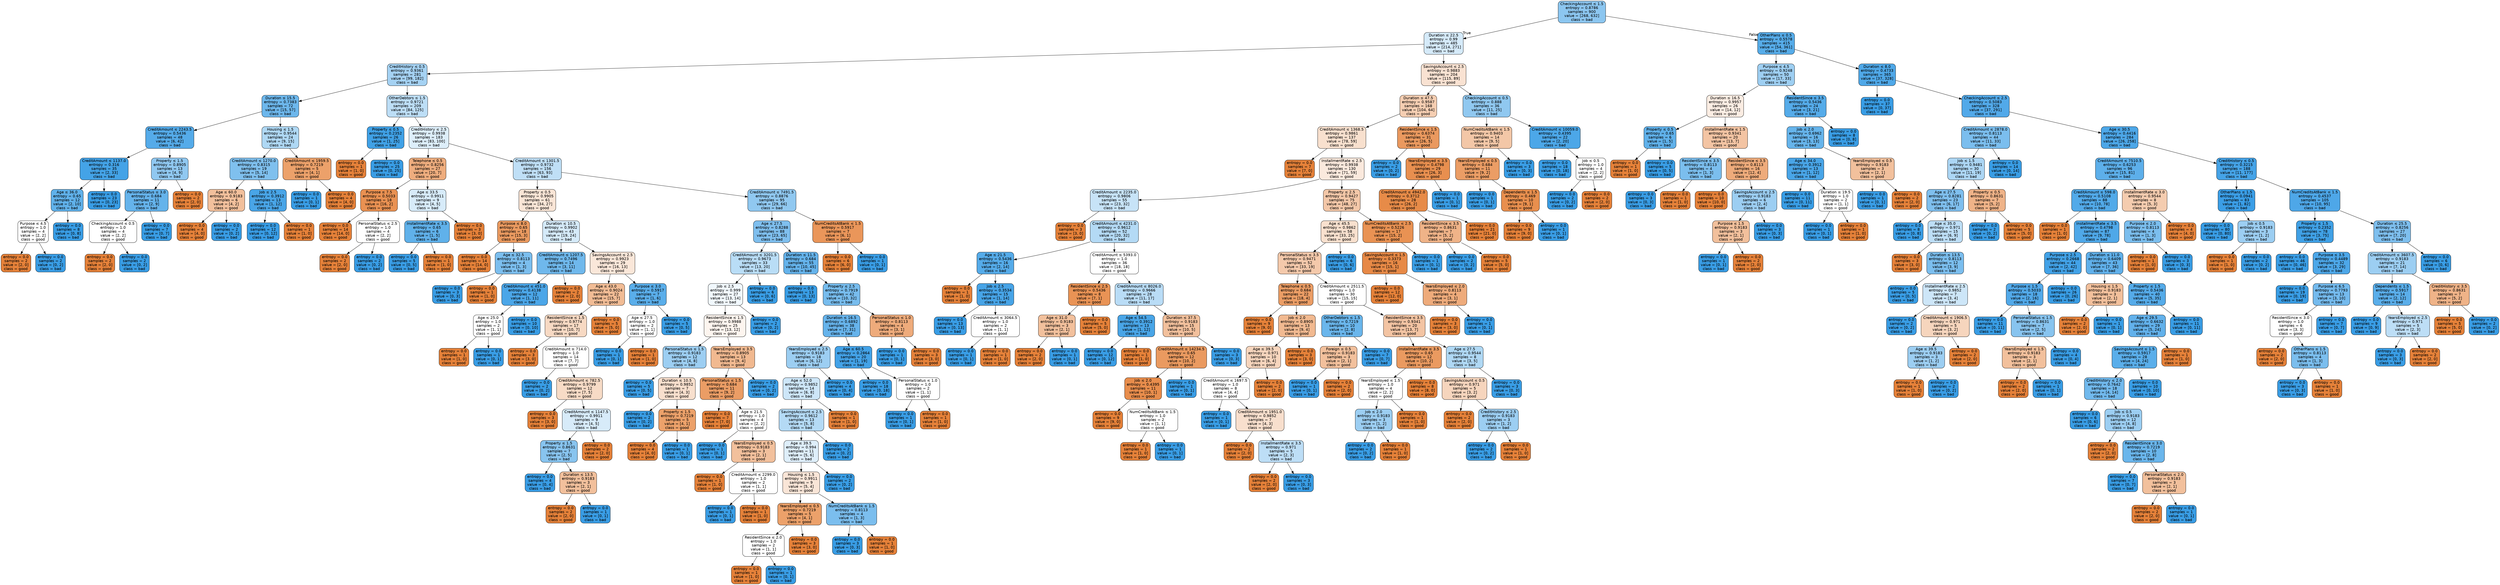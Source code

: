 digraph Tree {
node [shape=box, style="filled, rounded", color="black", fontname=helvetica] ;
edge [fontname=helvetica] ;
0 [label=<CheckingAccount &le; 1.5<br/>entropy = 0.8786<br/>samples = 900<br/>value = [268, 632]<br/>class = bad>, fillcolor="#399de593"] ;
1 [label=<Duration &le; 22.5<br/>entropy = 0.99<br/>samples = 485<br/>value = [214, 271]<br/>class = bad>, fillcolor="#399de536"] ;
0 -> 1 [labeldistance=2.5, labelangle=45, headlabel="True"] ;
2 [label=<CreditHistory &le; 0.5<br/>entropy = 0.9361<br/>samples = 281<br/>value = [99, 182]<br/>class = bad>, fillcolor="#399de574"] ;
1 -> 2 ;
3 [label=<Duration &le; 15.5<br/>entropy = 0.7383<br/>samples = 72<br/>value = [15, 57]<br/>class = bad>, fillcolor="#399de5bc"] ;
2 -> 3 ;
4 [label=<CreditAmount &le; 2243.5<br/>entropy = 0.5436<br/>samples = 48<br/>value = [6, 42]<br/>class = bad>, fillcolor="#399de5db"] ;
3 -> 4 ;
5 [label=<CreditAmount &le; 1137.0<br/>entropy = 0.316<br/>samples = 35<br/>value = [2, 33]<br/>class = bad>, fillcolor="#399de5f0"] ;
4 -> 5 ;
6 [label=<Age &le; 36.0<br/>entropy = 0.65<br/>samples = 12<br/>value = [2, 10]<br/>class = bad>, fillcolor="#399de5cc"] ;
5 -> 6 ;
7 [label=<Purpose &le; 4.5<br/>entropy = 1.0<br/>samples = 4<br/>value = [2, 2]<br/>class = good>, fillcolor="#e5813900"] ;
6 -> 7 ;
8 [label=<entropy = 0.0<br/>samples = 2<br/>value = [2, 0]<br/>class = good>, fillcolor="#e58139ff"] ;
7 -> 8 ;
9 [label=<entropy = 0.0<br/>samples = 2<br/>value = [0, 2]<br/>class = bad>, fillcolor="#399de5ff"] ;
7 -> 9 ;
10 [label=<entropy = 0.0<br/>samples = 8<br/>value = [0, 8]<br/>class = bad>, fillcolor="#399de5ff"] ;
6 -> 10 ;
11 [label=<entropy = 0.0<br/>samples = 23<br/>value = [0, 23]<br/>class = bad>, fillcolor="#399de5ff"] ;
5 -> 11 ;
12 [label=<Property &le; 1.5<br/>entropy = 0.8905<br/>samples = 13<br/>value = [4, 9]<br/>class = bad>, fillcolor="#399de58e"] ;
4 -> 12 ;
13 [label=<PersonalStatus &le; 3.0<br/>entropy = 0.684<br/>samples = 11<br/>value = [2, 9]<br/>class = bad>, fillcolor="#399de5c6"] ;
12 -> 13 ;
14 [label=<CheckingAccount &le; 0.5<br/>entropy = 1.0<br/>samples = 4<br/>value = [2, 2]<br/>class = good>, fillcolor="#e5813900"] ;
13 -> 14 ;
15 [label=<entropy = 0.0<br/>samples = 2<br/>value = [2, 0]<br/>class = good>, fillcolor="#e58139ff"] ;
14 -> 15 ;
16 [label=<entropy = 0.0<br/>samples = 2<br/>value = [0, 2]<br/>class = bad>, fillcolor="#399de5ff"] ;
14 -> 16 ;
17 [label=<entropy = 0.0<br/>samples = 7<br/>value = [0, 7]<br/>class = bad>, fillcolor="#399de5ff"] ;
13 -> 17 ;
18 [label=<entropy = 0.0<br/>samples = 2<br/>value = [2, 0]<br/>class = good>, fillcolor="#e58139ff"] ;
12 -> 18 ;
19 [label=<Housing &le; 1.5<br/>entropy = 0.9544<br/>samples = 24<br/>value = [9, 15]<br/>class = bad>, fillcolor="#399de566"] ;
3 -> 19 ;
20 [label=<CreditAmount &le; 1270.0<br/>entropy = 0.8315<br/>samples = 19<br/>value = [5, 14]<br/>class = bad>, fillcolor="#399de5a4"] ;
19 -> 20 ;
21 [label=<Age &le; 60.0<br/>entropy = 0.9183<br/>samples = 6<br/>value = [4, 2]<br/>class = good>, fillcolor="#e581397f"] ;
20 -> 21 ;
22 [label=<entropy = 0.0<br/>samples = 4<br/>value = [4, 0]<br/>class = good>, fillcolor="#e58139ff"] ;
21 -> 22 ;
23 [label=<entropy = 0.0<br/>samples = 2<br/>value = [0, 2]<br/>class = bad>, fillcolor="#399de5ff"] ;
21 -> 23 ;
24 [label=<Job &le; 2.5<br/>entropy = 0.3912<br/>samples = 13<br/>value = [1, 12]<br/>class = bad>, fillcolor="#399de5ea"] ;
20 -> 24 ;
25 [label=<entropy = 0.0<br/>samples = 12<br/>value = [0, 12]<br/>class = bad>, fillcolor="#399de5ff"] ;
24 -> 25 ;
26 [label=<entropy = 0.0<br/>samples = 1<br/>value = [1, 0]<br/>class = good>, fillcolor="#e58139ff"] ;
24 -> 26 ;
27 [label=<CreditAmount &le; 1959.5<br/>entropy = 0.7219<br/>samples = 5<br/>value = [4, 1]<br/>class = good>, fillcolor="#e58139bf"] ;
19 -> 27 ;
28 [label=<entropy = 0.0<br/>samples = 1<br/>value = [0, 1]<br/>class = bad>, fillcolor="#399de5ff"] ;
27 -> 28 ;
29 [label=<entropy = 0.0<br/>samples = 4<br/>value = [4, 0]<br/>class = good>, fillcolor="#e58139ff"] ;
27 -> 29 ;
30 [label=<OtherDebtors &le; 1.5<br/>entropy = 0.9721<br/>samples = 209<br/>value = [84, 125]<br/>class = bad>, fillcolor="#399de554"] ;
2 -> 30 ;
31 [label=<Property &le; 0.5<br/>entropy = 0.2352<br/>samples = 26<br/>value = [1, 25]<br/>class = bad>, fillcolor="#399de5f5"] ;
30 -> 31 ;
32 [label=<entropy = 0.0<br/>samples = 1<br/>value = [1, 0]<br/>class = good>, fillcolor="#e58139ff"] ;
31 -> 32 ;
33 [label=<entropy = 0.0<br/>samples = 25<br/>value = [0, 25]<br/>class = bad>, fillcolor="#399de5ff"] ;
31 -> 33 ;
34 [label=<CreditHistory &le; 2.5<br/>entropy = 0.9938<br/>samples = 183<br/>value = [83, 100]<br/>class = bad>, fillcolor="#399de52b"] ;
30 -> 34 ;
35 [label=<Telephone &le; 0.5<br/>entropy = 0.8256<br/>samples = 27<br/>value = [20, 7]<br/>class = good>, fillcolor="#e58139a6"] ;
34 -> 35 ;
36 [label=<Purpose &le; 7.5<br/>entropy = 0.5033<br/>samples = 18<br/>value = [16, 2]<br/>class = good>, fillcolor="#e58139df"] ;
35 -> 36 ;
37 [label=<entropy = 0.0<br/>samples = 14<br/>value = [14, 0]<br/>class = good>, fillcolor="#e58139ff"] ;
36 -> 37 ;
38 [label=<PersonalStatus &le; 2.5<br/>entropy = 1.0<br/>samples = 4<br/>value = [2, 2]<br/>class = good>, fillcolor="#e5813900"] ;
36 -> 38 ;
39 [label=<entropy = 0.0<br/>samples = 2<br/>value = [2, 0]<br/>class = good>, fillcolor="#e58139ff"] ;
38 -> 39 ;
40 [label=<entropy = 0.0<br/>samples = 2<br/>value = [0, 2]<br/>class = bad>, fillcolor="#399de5ff"] ;
38 -> 40 ;
41 [label=<Age &le; 33.5<br/>entropy = 0.9911<br/>samples = 9<br/>value = [4, 5]<br/>class = bad>, fillcolor="#399de533"] ;
35 -> 41 ;
42 [label=<InstallmentRate &le; 3.5<br/>entropy = 0.65<br/>samples = 6<br/>value = [1, 5]<br/>class = bad>, fillcolor="#399de5cc"] ;
41 -> 42 ;
43 [label=<entropy = 0.0<br/>samples = 5<br/>value = [0, 5]<br/>class = bad>, fillcolor="#399de5ff"] ;
42 -> 43 ;
44 [label=<entropy = 0.0<br/>samples = 1<br/>value = [1, 0]<br/>class = good>, fillcolor="#e58139ff"] ;
42 -> 44 ;
45 [label=<entropy = 0.0<br/>samples = 3<br/>value = [3, 0]<br/>class = good>, fillcolor="#e58139ff"] ;
41 -> 45 ;
46 [label=<CreditAmount &le; 1301.5<br/>entropy = 0.9732<br/>samples = 156<br/>value = [63, 93]<br/>class = bad>, fillcolor="#399de552"] ;
34 -> 46 ;
47 [label=<Property &le; 0.5<br/>entropy = 0.9905<br/>samples = 61<br/>value = [34, 27]<br/>class = good>, fillcolor="#e5813934"] ;
46 -> 47 ;
48 [label=<Purpose &le; 8.0<br/>entropy = 0.65<br/>samples = 18<br/>value = [15, 3]<br/>class = good>, fillcolor="#e58139cc"] ;
47 -> 48 ;
49 [label=<entropy = 0.0<br/>samples = 14<br/>value = [14, 0]<br/>class = good>, fillcolor="#e58139ff"] ;
48 -> 49 ;
50 [label=<Age &le; 32.5<br/>entropy = 0.8113<br/>samples = 4<br/>value = [1, 3]<br/>class = bad>, fillcolor="#399de5aa"] ;
48 -> 50 ;
51 [label=<entropy = 0.0<br/>samples = 3<br/>value = [0, 3]<br/>class = bad>, fillcolor="#399de5ff"] ;
50 -> 51 ;
52 [label=<entropy = 0.0<br/>samples = 1<br/>value = [1, 0]<br/>class = good>, fillcolor="#e58139ff"] ;
50 -> 52 ;
53 [label=<Duration &le; 10.5<br/>entropy = 0.9902<br/>samples = 43<br/>value = [19, 24]<br/>class = bad>, fillcolor="#399de535"] ;
47 -> 53 ;
54 [label=<CreditAmount &le; 1207.5<br/>entropy = 0.7496<br/>samples = 14<br/>value = [3, 11]<br/>class = bad>, fillcolor="#399de5b9"] ;
53 -> 54 ;
55 [label=<CreditAmount &le; 451.0<br/>entropy = 0.4138<br/>samples = 12<br/>value = [1, 11]<br/>class = bad>, fillcolor="#399de5e8"] ;
54 -> 55 ;
56 [label=<Age &le; 25.0<br/>entropy = 1.0<br/>samples = 2<br/>value = [1, 1]<br/>class = good>, fillcolor="#e5813900"] ;
55 -> 56 ;
57 [label=<entropy = 0.0<br/>samples = 1<br/>value = [1, 0]<br/>class = good>, fillcolor="#e58139ff"] ;
56 -> 57 ;
58 [label=<entropy = 0.0<br/>samples = 1<br/>value = [0, 1]<br/>class = bad>, fillcolor="#399de5ff"] ;
56 -> 58 ;
59 [label=<entropy = 0.0<br/>samples = 10<br/>value = [0, 10]<br/>class = bad>, fillcolor="#399de5ff"] ;
55 -> 59 ;
60 [label=<entropy = 0.0<br/>samples = 2<br/>value = [2, 0]<br/>class = good>, fillcolor="#e58139ff"] ;
54 -> 60 ;
61 [label=<SavingsAccount &le; 2.5<br/>entropy = 0.9923<br/>samples = 29<br/>value = [16, 13]<br/>class = good>, fillcolor="#e5813930"] ;
53 -> 61 ;
62 [label=<Age &le; 43.0<br/>entropy = 0.9024<br/>samples = 22<br/>value = [15, 7]<br/>class = good>, fillcolor="#e5813988"] ;
61 -> 62 ;
63 [label=<ResidentSince &le; 1.5<br/>entropy = 0.9774<br/>samples = 17<br/>value = [10, 7]<br/>class = good>, fillcolor="#e581394d"] ;
62 -> 63 ;
64 [label=<entropy = 0.0<br/>samples = 3<br/>value = [3, 0]<br/>class = good>, fillcolor="#e58139ff"] ;
63 -> 64 ;
65 [label=<CreditAmount &le; 714.0<br/>entropy = 1.0<br/>samples = 14<br/>value = [7, 7]<br/>class = good>, fillcolor="#e5813900"] ;
63 -> 65 ;
66 [label=<entropy = 0.0<br/>samples = 2<br/>value = [0, 2]<br/>class = bad>, fillcolor="#399de5ff"] ;
65 -> 66 ;
67 [label=<CreditAmount &le; 782.5<br/>entropy = 0.9799<br/>samples = 12<br/>value = [7, 5]<br/>class = good>, fillcolor="#e5813949"] ;
65 -> 67 ;
68 [label=<entropy = 0.0<br/>samples = 3<br/>value = [3, 0]<br/>class = good>, fillcolor="#e58139ff"] ;
67 -> 68 ;
69 [label=<CreditAmount &le; 1147.5<br/>entropy = 0.9911<br/>samples = 9<br/>value = [4, 5]<br/>class = bad>, fillcolor="#399de533"] ;
67 -> 69 ;
70 [label=<Property &le; 1.5<br/>entropy = 0.8631<br/>samples = 7<br/>value = [2, 5]<br/>class = bad>, fillcolor="#399de599"] ;
69 -> 70 ;
71 [label=<entropy = 0.0<br/>samples = 4<br/>value = [0, 4]<br/>class = bad>, fillcolor="#399de5ff"] ;
70 -> 71 ;
72 [label=<Duration &le; 13.5<br/>entropy = 0.9183<br/>samples = 3<br/>value = [2, 1]<br/>class = good>, fillcolor="#e581397f"] ;
70 -> 72 ;
73 [label=<entropy = 0.0<br/>samples = 2<br/>value = [2, 0]<br/>class = good>, fillcolor="#e58139ff"] ;
72 -> 73 ;
74 [label=<entropy = 0.0<br/>samples = 1<br/>value = [0, 1]<br/>class = bad>, fillcolor="#399de5ff"] ;
72 -> 74 ;
75 [label=<entropy = 0.0<br/>samples = 2<br/>value = [2, 0]<br/>class = good>, fillcolor="#e58139ff"] ;
69 -> 75 ;
76 [label=<entropy = 0.0<br/>samples = 5<br/>value = [5, 0]<br/>class = good>, fillcolor="#e58139ff"] ;
62 -> 76 ;
77 [label=<Purpose &le; 3.0<br/>entropy = 0.5917<br/>samples = 7<br/>value = [1, 6]<br/>class = bad>, fillcolor="#399de5d4"] ;
61 -> 77 ;
78 [label=<Age &le; 27.5<br/>entropy = 1.0<br/>samples = 2<br/>value = [1, 1]<br/>class = good>, fillcolor="#e5813900"] ;
77 -> 78 ;
79 [label=<entropy = 0.0<br/>samples = 1<br/>value = [0, 1]<br/>class = bad>, fillcolor="#399de5ff"] ;
78 -> 79 ;
80 [label=<entropy = 0.0<br/>samples = 1<br/>value = [1, 0]<br/>class = good>, fillcolor="#e58139ff"] ;
78 -> 80 ;
81 [label=<entropy = 0.0<br/>samples = 5<br/>value = [0, 5]<br/>class = bad>, fillcolor="#399de5ff"] ;
77 -> 81 ;
82 [label=<CreditAmount &le; 7491.5<br/>entropy = 0.8876<br/>samples = 95<br/>value = [29, 66]<br/>class = bad>, fillcolor="#399de58f"] ;
46 -> 82 ;
83 [label=<Age &le; 27.5<br/>entropy = 0.8288<br/>samples = 88<br/>value = [23, 65]<br/>class = bad>, fillcolor="#399de5a5"] ;
82 -> 83 ;
84 [label=<CreditAmount &le; 3201.5<br/>entropy = 0.9673<br/>samples = 33<br/>value = [13, 20]<br/>class = bad>, fillcolor="#399de559"] ;
83 -> 84 ;
85 [label=<Job &le; 2.5<br/>entropy = 0.999<br/>samples = 27<br/>value = [13, 14]<br/>class = bad>, fillcolor="#399de512"] ;
84 -> 85 ;
86 [label=<ResidentSince &le; 1.5<br/>entropy = 0.9988<br/>samples = 25<br/>value = [13, 12]<br/>class = good>, fillcolor="#e5813914"] ;
85 -> 86 ;
87 [label=<PersonalStatus &le; 1.5<br/>entropy = 0.9183<br/>samples = 12<br/>value = [4, 8]<br/>class = bad>, fillcolor="#399de57f"] ;
86 -> 87 ;
88 [label=<entropy = 0.0<br/>samples = 5<br/>value = [0, 5]<br/>class = bad>, fillcolor="#399de5ff"] ;
87 -> 88 ;
89 [label=<Duration &le; 10.5<br/>entropy = 0.9852<br/>samples = 7<br/>value = [4, 3]<br/>class = good>, fillcolor="#e5813940"] ;
87 -> 89 ;
90 [label=<entropy = 0.0<br/>samples = 2<br/>value = [0, 2]<br/>class = bad>, fillcolor="#399de5ff"] ;
89 -> 90 ;
91 [label=<Property &le; 1.5<br/>entropy = 0.7219<br/>samples = 5<br/>value = [4, 1]<br/>class = good>, fillcolor="#e58139bf"] ;
89 -> 91 ;
92 [label=<entropy = 0.0<br/>samples = 4<br/>value = [4, 0]<br/>class = good>, fillcolor="#e58139ff"] ;
91 -> 92 ;
93 [label=<entropy = 0.0<br/>samples = 1<br/>value = [0, 1]<br/>class = bad>, fillcolor="#399de5ff"] ;
91 -> 93 ;
94 [label=<YearsEmployed &le; 3.5<br/>entropy = 0.8905<br/>samples = 13<br/>value = [9, 4]<br/>class = good>, fillcolor="#e581398e"] ;
86 -> 94 ;
95 [label=<PersonalStatus &le; 1.5<br/>entropy = 0.684<br/>samples = 11<br/>value = [9, 2]<br/>class = good>, fillcolor="#e58139c6"] ;
94 -> 95 ;
96 [label=<entropy = 0.0<br/>samples = 7<br/>value = [7, 0]<br/>class = good>, fillcolor="#e58139ff"] ;
95 -> 96 ;
97 [label=<Age &le; 21.5<br/>entropy = 1.0<br/>samples = 4<br/>value = [2, 2]<br/>class = good>, fillcolor="#e5813900"] ;
95 -> 97 ;
98 [label=<entropy = 0.0<br/>samples = 1<br/>value = [0, 1]<br/>class = bad>, fillcolor="#399de5ff"] ;
97 -> 98 ;
99 [label=<YearsEmployed &le; 0.5<br/>entropy = 0.9183<br/>samples = 3<br/>value = [2, 1]<br/>class = good>, fillcolor="#e581397f"] ;
97 -> 99 ;
100 [label=<entropy = 0.0<br/>samples = 1<br/>value = [1, 0]<br/>class = good>, fillcolor="#e58139ff"] ;
99 -> 100 ;
101 [label=<CreditAmount &le; 2299.0<br/>entropy = 1.0<br/>samples = 2<br/>value = [1, 1]<br/>class = good>, fillcolor="#e5813900"] ;
99 -> 101 ;
102 [label=<entropy = 0.0<br/>samples = 1<br/>value = [0, 1]<br/>class = bad>, fillcolor="#399de5ff"] ;
101 -> 102 ;
103 [label=<entropy = 0.0<br/>samples = 1<br/>value = [1, 0]<br/>class = good>, fillcolor="#e58139ff"] ;
101 -> 103 ;
104 [label=<entropy = 0.0<br/>samples = 2<br/>value = [0, 2]<br/>class = bad>, fillcolor="#399de5ff"] ;
94 -> 104 ;
105 [label=<entropy = 0.0<br/>samples = 2<br/>value = [0, 2]<br/>class = bad>, fillcolor="#399de5ff"] ;
85 -> 105 ;
106 [label=<entropy = 0.0<br/>samples = 6<br/>value = [0, 6]<br/>class = bad>, fillcolor="#399de5ff"] ;
84 -> 106 ;
107 [label=<Duration &le; 11.5<br/>entropy = 0.684<br/>samples = 55<br/>value = [10, 45]<br/>class = bad>, fillcolor="#399de5c6"] ;
83 -> 107 ;
108 [label=<entropy = 0.0<br/>samples = 13<br/>value = [0, 13]<br/>class = bad>, fillcolor="#399de5ff"] ;
107 -> 108 ;
109 [label=<Property &le; 2.5<br/>entropy = 0.7919<br/>samples = 42<br/>value = [10, 32]<br/>class = bad>, fillcolor="#399de5af"] ;
107 -> 109 ;
110 [label=<Duration &le; 16.5<br/>entropy = 0.6892<br/>samples = 38<br/>value = [7, 31]<br/>class = bad>, fillcolor="#399de5c5"] ;
109 -> 110 ;
111 [label=<YearsEmployed &le; 2.5<br/>entropy = 0.9183<br/>samples = 18<br/>value = [6, 12]<br/>class = bad>, fillcolor="#399de57f"] ;
110 -> 111 ;
112 [label=<Age &le; 52.0<br/>entropy = 0.9852<br/>samples = 14<br/>value = [6, 8]<br/>class = bad>, fillcolor="#399de540"] ;
111 -> 112 ;
113 [label=<SavingsAccount &le; 2.5<br/>entropy = 0.9612<br/>samples = 13<br/>value = [5, 8]<br/>class = bad>, fillcolor="#399de560"] ;
112 -> 113 ;
114 [label=<Age &le; 39.5<br/>entropy = 0.994<br/>samples = 11<br/>value = [5, 6]<br/>class = bad>, fillcolor="#399de52a"] ;
113 -> 114 ;
115 [label=<Housing &le; 1.5<br/>entropy = 0.9911<br/>samples = 9<br/>value = [5, 4]<br/>class = good>, fillcolor="#e5813933"] ;
114 -> 115 ;
116 [label=<YearsEmployed &le; 0.5<br/>entropy = 0.7219<br/>samples = 5<br/>value = [4, 1]<br/>class = good>, fillcolor="#e58139bf"] ;
115 -> 116 ;
117 [label=<ResidentSince &le; 2.0<br/>entropy = 1.0<br/>samples = 2<br/>value = [1, 1]<br/>class = good>, fillcolor="#e5813900"] ;
116 -> 117 ;
118 [label=<entropy = 0.0<br/>samples = 1<br/>value = [1, 0]<br/>class = good>, fillcolor="#e58139ff"] ;
117 -> 118 ;
119 [label=<entropy = 0.0<br/>samples = 1<br/>value = [0, 1]<br/>class = bad>, fillcolor="#399de5ff"] ;
117 -> 119 ;
120 [label=<entropy = 0.0<br/>samples = 3<br/>value = [3, 0]<br/>class = good>, fillcolor="#e58139ff"] ;
116 -> 120 ;
121 [label=<NumCreditsAtBank &le; 1.5<br/>entropy = 0.8113<br/>samples = 4<br/>value = [1, 3]<br/>class = bad>, fillcolor="#399de5aa"] ;
115 -> 121 ;
122 [label=<entropy = 0.0<br/>samples = 3<br/>value = [0, 3]<br/>class = bad>, fillcolor="#399de5ff"] ;
121 -> 122 ;
123 [label=<entropy = 0.0<br/>samples = 1<br/>value = [1, 0]<br/>class = good>, fillcolor="#e58139ff"] ;
121 -> 123 ;
124 [label=<entropy = 0.0<br/>samples = 2<br/>value = [0, 2]<br/>class = bad>, fillcolor="#399de5ff"] ;
114 -> 124 ;
125 [label=<entropy = 0.0<br/>samples = 2<br/>value = [0, 2]<br/>class = bad>, fillcolor="#399de5ff"] ;
113 -> 125 ;
126 [label=<entropy = 0.0<br/>samples = 1<br/>value = [1, 0]<br/>class = good>, fillcolor="#e58139ff"] ;
112 -> 126 ;
127 [label=<entropy = 0.0<br/>samples = 4<br/>value = [0, 4]<br/>class = bad>, fillcolor="#399de5ff"] ;
111 -> 127 ;
128 [label=<Age &le; 60.5<br/>entropy = 0.2864<br/>samples = 20<br/>value = [1, 19]<br/>class = bad>, fillcolor="#399de5f2"] ;
110 -> 128 ;
129 [label=<entropy = 0.0<br/>samples = 18<br/>value = [0, 18]<br/>class = bad>, fillcolor="#399de5ff"] ;
128 -> 129 ;
130 [label=<PersonalStatus &le; 1.0<br/>entropy = 1.0<br/>samples = 2<br/>value = [1, 1]<br/>class = good>, fillcolor="#e5813900"] ;
128 -> 130 ;
131 [label=<entropy = 0.0<br/>samples = 1<br/>value = [0, 1]<br/>class = bad>, fillcolor="#399de5ff"] ;
130 -> 131 ;
132 [label=<entropy = 0.0<br/>samples = 1<br/>value = [1, 0]<br/>class = good>, fillcolor="#e58139ff"] ;
130 -> 132 ;
133 [label=<PersonalStatus &le; 1.0<br/>entropy = 0.8113<br/>samples = 4<br/>value = [3, 1]<br/>class = good>, fillcolor="#e58139aa"] ;
109 -> 133 ;
134 [label=<entropy = 0.0<br/>samples = 1<br/>value = [0, 1]<br/>class = bad>, fillcolor="#399de5ff"] ;
133 -> 134 ;
135 [label=<entropy = 0.0<br/>samples = 3<br/>value = [3, 0]<br/>class = good>, fillcolor="#e58139ff"] ;
133 -> 135 ;
136 [label=<NumCreditsAtBank &le; 1.5<br/>entropy = 0.5917<br/>samples = 7<br/>value = [6, 1]<br/>class = good>, fillcolor="#e58139d4"] ;
82 -> 136 ;
137 [label=<entropy = 0.0<br/>samples = 6<br/>value = [6, 0]<br/>class = good>, fillcolor="#e58139ff"] ;
136 -> 137 ;
138 [label=<entropy = 0.0<br/>samples = 1<br/>value = [0, 1]<br/>class = bad>, fillcolor="#399de5ff"] ;
136 -> 138 ;
139 [label=<SavingsAccount &le; 2.5<br/>entropy = 0.9883<br/>samples = 204<br/>value = [115, 89]<br/>class = good>, fillcolor="#e581393a"] ;
1 -> 139 ;
140 [label=<Duration &le; 47.5<br/>entropy = 0.9587<br/>samples = 168<br/>value = [104, 64]<br/>class = good>, fillcolor="#e5813962"] ;
139 -> 140 ;
141 [label=<CreditAmount &le; 1368.5<br/>entropy = 0.9861<br/>samples = 137<br/>value = [78, 59]<br/>class = good>, fillcolor="#e581393e"] ;
140 -> 141 ;
142 [label=<entropy = 0.0<br/>samples = 7<br/>value = [7, 0]<br/>class = good>, fillcolor="#e58139ff"] ;
141 -> 142 ;
143 [label=<InstallmentRate &le; 2.5<br/>entropy = 0.9938<br/>samples = 130<br/>value = [71, 59]<br/>class = good>, fillcolor="#e581392b"] ;
141 -> 143 ;
144 [label=<CreditAmount &le; 2235.0<br/>entropy = 0.9806<br/>samples = 55<br/>value = [23, 32]<br/>class = bad>, fillcolor="#399de548"] ;
143 -> 144 ;
145 [label=<entropy = 0.0<br/>samples = 3<br/>value = [3, 0]<br/>class = good>, fillcolor="#e58139ff"] ;
144 -> 145 ;
146 [label=<CreditAmount &le; 4231.0<br/>entropy = 0.9612<br/>samples = 52<br/>value = [20, 32]<br/>class = bad>, fillcolor="#399de560"] ;
144 -> 146 ;
147 [label=<Age &le; 21.5<br/>entropy = 0.5436<br/>samples = 16<br/>value = [2, 14]<br/>class = bad>, fillcolor="#399de5db"] ;
146 -> 147 ;
148 [label=<entropy = 0.0<br/>samples = 1<br/>value = [1, 0]<br/>class = good>, fillcolor="#e58139ff"] ;
147 -> 148 ;
149 [label=<Job &le; 2.5<br/>entropy = 0.3534<br/>samples = 15<br/>value = [1, 14]<br/>class = bad>, fillcolor="#399de5ed"] ;
147 -> 149 ;
150 [label=<entropy = 0.0<br/>samples = 13<br/>value = [0, 13]<br/>class = bad>, fillcolor="#399de5ff"] ;
149 -> 150 ;
151 [label=<CreditAmount &le; 3064.5<br/>entropy = 1.0<br/>samples = 2<br/>value = [1, 1]<br/>class = good>, fillcolor="#e5813900"] ;
149 -> 151 ;
152 [label=<entropy = 0.0<br/>samples = 1<br/>value = [0, 1]<br/>class = bad>, fillcolor="#399de5ff"] ;
151 -> 152 ;
153 [label=<entropy = 0.0<br/>samples = 1<br/>value = [1, 0]<br/>class = good>, fillcolor="#e58139ff"] ;
151 -> 153 ;
154 [label=<CreditAmount &le; 5393.0<br/>entropy = 1.0<br/>samples = 36<br/>value = [18, 18]<br/>class = good>, fillcolor="#e5813900"] ;
146 -> 154 ;
155 [label=<ResidentSince &le; 2.5<br/>entropy = 0.5436<br/>samples = 8<br/>value = [7, 1]<br/>class = good>, fillcolor="#e58139db"] ;
154 -> 155 ;
156 [label=<Age &le; 31.0<br/>entropy = 0.9183<br/>samples = 3<br/>value = [2, 1]<br/>class = good>, fillcolor="#e581397f"] ;
155 -> 156 ;
157 [label=<entropy = 0.0<br/>samples = 2<br/>value = [2, 0]<br/>class = good>, fillcolor="#e58139ff"] ;
156 -> 157 ;
158 [label=<entropy = 0.0<br/>samples = 1<br/>value = [0, 1]<br/>class = bad>, fillcolor="#399de5ff"] ;
156 -> 158 ;
159 [label=<entropy = 0.0<br/>samples = 5<br/>value = [5, 0]<br/>class = good>, fillcolor="#e58139ff"] ;
155 -> 159 ;
160 [label=<CreditAmount &le; 8026.0<br/>entropy = 0.9666<br/>samples = 28<br/>value = [11, 17]<br/>class = bad>, fillcolor="#399de55a"] ;
154 -> 160 ;
161 [label=<Age &le; 54.5<br/>entropy = 0.3912<br/>samples = 13<br/>value = [1, 12]<br/>class = bad>, fillcolor="#399de5ea"] ;
160 -> 161 ;
162 [label=<entropy = 0.0<br/>samples = 12<br/>value = [0, 12]<br/>class = bad>, fillcolor="#399de5ff"] ;
161 -> 162 ;
163 [label=<entropy = 0.0<br/>samples = 1<br/>value = [1, 0]<br/>class = good>, fillcolor="#e58139ff"] ;
161 -> 163 ;
164 [label=<Duration &le; 37.5<br/>entropy = 0.9183<br/>samples = 15<br/>value = [10, 5]<br/>class = good>, fillcolor="#e581397f"] ;
160 -> 164 ;
165 [label=<CreditAmount &le; 14234.5<br/>entropy = 0.65<br/>samples = 12<br/>value = [10, 2]<br/>class = good>, fillcolor="#e58139cc"] ;
164 -> 165 ;
166 [label=<Job &le; 2.0<br/>entropy = 0.4395<br/>samples = 11<br/>value = [10, 1]<br/>class = good>, fillcolor="#e58139e6"] ;
165 -> 166 ;
167 [label=<entropy = 0.0<br/>samples = 9<br/>value = [9, 0]<br/>class = good>, fillcolor="#e58139ff"] ;
166 -> 167 ;
168 [label=<NumCreditsAtBank &le; 1.5<br/>entropy = 1.0<br/>samples = 2<br/>value = [1, 1]<br/>class = good>, fillcolor="#e5813900"] ;
166 -> 168 ;
169 [label=<entropy = 0.0<br/>samples = 1<br/>value = [1, 0]<br/>class = good>, fillcolor="#e58139ff"] ;
168 -> 169 ;
170 [label=<entropy = 0.0<br/>samples = 1<br/>value = [0, 1]<br/>class = bad>, fillcolor="#399de5ff"] ;
168 -> 170 ;
171 [label=<entropy = 0.0<br/>samples = 1<br/>value = [0, 1]<br/>class = bad>, fillcolor="#399de5ff"] ;
165 -> 171 ;
172 [label=<entropy = 0.0<br/>samples = 3<br/>value = [0, 3]<br/>class = bad>, fillcolor="#399de5ff"] ;
164 -> 172 ;
173 [label=<Property &le; 2.5<br/>entropy = 0.9427<br/>samples = 75<br/>value = [48, 27]<br/>class = good>, fillcolor="#e5813970"] ;
143 -> 173 ;
174 [label=<Age &le; 45.5<br/>entropy = 0.9862<br/>samples = 58<br/>value = [33, 25]<br/>class = good>, fillcolor="#e581393e"] ;
173 -> 174 ;
175 [label=<PersonalStatus &le; 3.5<br/>entropy = 0.9471<br/>samples = 52<br/>value = [33, 19]<br/>class = good>, fillcolor="#e581396c"] ;
174 -> 175 ;
176 [label=<Telephone &le; 0.5<br/>entropy = 0.684<br/>samples = 22<br/>value = [18, 4]<br/>class = good>, fillcolor="#e58139c6"] ;
175 -> 176 ;
177 [label=<entropy = 0.0<br/>samples = 9<br/>value = [9, 0]<br/>class = good>, fillcolor="#e58139ff"] ;
176 -> 177 ;
178 [label=<Job &le; 2.0<br/>entropy = 0.8905<br/>samples = 13<br/>value = [9, 4]<br/>class = good>, fillcolor="#e581398e"] ;
176 -> 178 ;
179 [label=<Age &le; 39.5<br/>entropy = 0.971<br/>samples = 10<br/>value = [6, 4]<br/>class = good>, fillcolor="#e5813955"] ;
178 -> 179 ;
180 [label=<CreditAmount &le; 1697.5<br/>entropy = 1.0<br/>samples = 8<br/>value = [4, 4]<br/>class = good>, fillcolor="#e5813900"] ;
179 -> 180 ;
181 [label=<entropy = 0.0<br/>samples = 1<br/>value = [0, 1]<br/>class = bad>, fillcolor="#399de5ff"] ;
180 -> 181 ;
182 [label=<CreditAmount &le; 1951.0<br/>entropy = 0.9852<br/>samples = 7<br/>value = [4, 3]<br/>class = good>, fillcolor="#e5813940"] ;
180 -> 182 ;
183 [label=<entropy = 0.0<br/>samples = 2<br/>value = [2, 0]<br/>class = good>, fillcolor="#e58139ff"] ;
182 -> 183 ;
184 [label=<InstallmentRate &le; 3.5<br/>entropy = 0.971<br/>samples = 5<br/>value = [2, 3]<br/>class = bad>, fillcolor="#399de555"] ;
182 -> 184 ;
185 [label=<entropy = 0.0<br/>samples = 2<br/>value = [2, 0]<br/>class = good>, fillcolor="#e58139ff"] ;
184 -> 185 ;
186 [label=<entropy = 0.0<br/>samples = 3<br/>value = [0, 3]<br/>class = bad>, fillcolor="#399de5ff"] ;
184 -> 186 ;
187 [label=<entropy = 0.0<br/>samples = 2<br/>value = [2, 0]<br/>class = good>, fillcolor="#e58139ff"] ;
179 -> 187 ;
188 [label=<entropy = 0.0<br/>samples = 3<br/>value = [3, 0]<br/>class = good>, fillcolor="#e58139ff"] ;
178 -> 188 ;
189 [label=<CreditAmount &le; 2511.5<br/>entropy = 1.0<br/>samples = 30<br/>value = [15, 15]<br/>class = good>, fillcolor="#e5813900"] ;
175 -> 189 ;
190 [label=<OtherDebtors &le; 1.5<br/>entropy = 0.7219<br/>samples = 10<br/>value = [2, 8]<br/>class = bad>, fillcolor="#399de5bf"] ;
189 -> 190 ;
191 [label=<Foreign &le; 0.5<br/>entropy = 0.9183<br/>samples = 3<br/>value = [2, 1]<br/>class = good>, fillcolor="#e581397f"] ;
190 -> 191 ;
192 [label=<entropy = 0.0<br/>samples = 1<br/>value = [0, 1]<br/>class = bad>, fillcolor="#399de5ff"] ;
191 -> 192 ;
193 [label=<entropy = 0.0<br/>samples = 2<br/>value = [2, 0]<br/>class = good>, fillcolor="#e58139ff"] ;
191 -> 193 ;
194 [label=<entropy = 0.0<br/>samples = 7<br/>value = [0, 7]<br/>class = bad>, fillcolor="#399de5ff"] ;
190 -> 194 ;
195 [label=<ResidentSince &le; 3.5<br/>entropy = 0.9341<br/>samples = 20<br/>value = [13, 7]<br/>class = good>, fillcolor="#e5813976"] ;
189 -> 195 ;
196 [label=<InstallmentRate &le; 3.5<br/>entropy = 0.65<br/>samples = 12<br/>value = [10, 2]<br/>class = good>, fillcolor="#e58139cc"] ;
195 -> 196 ;
197 [label=<YearsEmployed &le; 1.5<br/>entropy = 1.0<br/>samples = 4<br/>value = [2, 2]<br/>class = good>, fillcolor="#e5813900"] ;
196 -> 197 ;
198 [label=<Job &le; 2.0<br/>entropy = 0.9183<br/>samples = 3<br/>value = [1, 2]<br/>class = bad>, fillcolor="#399de57f"] ;
197 -> 198 ;
199 [label=<entropy = 0.0<br/>samples = 2<br/>value = [0, 2]<br/>class = bad>, fillcolor="#399de5ff"] ;
198 -> 199 ;
200 [label=<entropy = 0.0<br/>samples = 1<br/>value = [1, 0]<br/>class = good>, fillcolor="#e58139ff"] ;
198 -> 200 ;
201 [label=<entropy = 0.0<br/>samples = 1<br/>value = [1, 0]<br/>class = good>, fillcolor="#e58139ff"] ;
197 -> 201 ;
202 [label=<entropy = 0.0<br/>samples = 8<br/>value = [8, 0]<br/>class = good>, fillcolor="#e58139ff"] ;
196 -> 202 ;
203 [label=<Age &le; 27.5<br/>entropy = 0.9544<br/>samples = 8<br/>value = [3, 5]<br/>class = bad>, fillcolor="#399de566"] ;
195 -> 203 ;
204 [label=<SavingsAccount &le; 0.5<br/>entropy = 0.971<br/>samples = 5<br/>value = [3, 2]<br/>class = good>, fillcolor="#e5813955"] ;
203 -> 204 ;
205 [label=<entropy = 0.0<br/>samples = 2<br/>value = [2, 0]<br/>class = good>, fillcolor="#e58139ff"] ;
204 -> 205 ;
206 [label=<CreditHistory &le; 2.5<br/>entropy = 0.9183<br/>samples = 3<br/>value = [1, 2]<br/>class = bad>, fillcolor="#399de57f"] ;
204 -> 206 ;
207 [label=<entropy = 0.0<br/>samples = 2<br/>value = [0, 2]<br/>class = bad>, fillcolor="#399de5ff"] ;
206 -> 207 ;
208 [label=<entropy = 0.0<br/>samples = 1<br/>value = [1, 0]<br/>class = good>, fillcolor="#e58139ff"] ;
206 -> 208 ;
209 [label=<entropy = 0.0<br/>samples = 3<br/>value = [0, 3]<br/>class = bad>, fillcolor="#399de5ff"] ;
203 -> 209 ;
210 [label=<entropy = 0.0<br/>samples = 6<br/>value = [0, 6]<br/>class = bad>, fillcolor="#399de5ff"] ;
174 -> 210 ;
211 [label=<NumCreditsAtBank &le; 2.5<br/>entropy = 0.5226<br/>samples = 17<br/>value = [15, 2]<br/>class = good>, fillcolor="#e58139dd"] ;
173 -> 211 ;
212 [label=<SavingsAccount &le; 1.5<br/>entropy = 0.3373<br/>samples = 16<br/>value = [15, 1]<br/>class = good>, fillcolor="#e58139ee"] ;
211 -> 212 ;
213 [label=<entropy = 0.0<br/>samples = 12<br/>value = [12, 0]<br/>class = good>, fillcolor="#e58139ff"] ;
212 -> 213 ;
214 [label=<YearsEmployed &le; 2.0<br/>entropy = 0.8113<br/>samples = 4<br/>value = [3, 1]<br/>class = good>, fillcolor="#e58139aa"] ;
212 -> 214 ;
215 [label=<entropy = 0.0<br/>samples = 3<br/>value = [3, 0]<br/>class = good>, fillcolor="#e58139ff"] ;
214 -> 215 ;
216 [label=<entropy = 0.0<br/>samples = 1<br/>value = [0, 1]<br/>class = bad>, fillcolor="#399de5ff"] ;
214 -> 216 ;
217 [label=<entropy = 0.0<br/>samples = 1<br/>value = [0, 1]<br/>class = bad>, fillcolor="#399de5ff"] ;
211 -> 217 ;
218 [label=<ResidentSince &le; 1.5<br/>entropy = 0.6374<br/>samples = 31<br/>value = [26, 5]<br/>class = good>, fillcolor="#e58139ce"] ;
140 -> 218 ;
219 [label=<entropy = 0.0<br/>samples = 2<br/>value = [0, 2]<br/>class = bad>, fillcolor="#399de5ff"] ;
218 -> 219 ;
220 [label=<YearsEmployed &le; 3.5<br/>entropy = 0.4798<br/>samples = 29<br/>value = [26, 3]<br/>class = good>, fillcolor="#e58139e2"] ;
218 -> 220 ;
221 [label=<CreditAmount &le; 4942.0<br/>entropy = 0.3712<br/>samples = 28<br/>value = [26, 2]<br/>class = good>, fillcolor="#e58139eb"] ;
220 -> 221 ;
222 [label=<ResidentSince &le; 3.5<br/>entropy = 0.8631<br/>samples = 7<br/>value = [5, 2]<br/>class = good>, fillcolor="#e5813999"] ;
221 -> 222 ;
223 [label=<entropy = 0.0<br/>samples = 2<br/>value = [0, 2]<br/>class = bad>, fillcolor="#399de5ff"] ;
222 -> 223 ;
224 [label=<entropy = 0.0<br/>samples = 5<br/>value = [5, 0]<br/>class = good>, fillcolor="#e58139ff"] ;
222 -> 224 ;
225 [label=<entropy = 0.0<br/>samples = 21<br/>value = [21, 0]<br/>class = good>, fillcolor="#e58139ff"] ;
221 -> 225 ;
226 [label=<entropy = 0.0<br/>samples = 1<br/>value = [0, 1]<br/>class = bad>, fillcolor="#399de5ff"] ;
220 -> 226 ;
227 [label=<CheckingAccount &le; 0.5<br/>entropy = 0.888<br/>samples = 36<br/>value = [11, 25]<br/>class = bad>, fillcolor="#399de58f"] ;
139 -> 227 ;
228 [label=<NumCreditsAtBank &le; 1.5<br/>entropy = 0.9403<br/>samples = 14<br/>value = [9, 5]<br/>class = good>, fillcolor="#e5813971"] ;
227 -> 228 ;
229 [label=<YearsEmployed &le; 0.5<br/>entropy = 0.684<br/>samples = 11<br/>value = [9, 2]<br/>class = good>, fillcolor="#e58139c6"] ;
228 -> 229 ;
230 [label=<entropy = 0.0<br/>samples = 1<br/>value = [0, 1]<br/>class = bad>, fillcolor="#399de5ff"] ;
229 -> 230 ;
231 [label=<Dependents &le; 1.5<br/>entropy = 0.469<br/>samples = 10<br/>value = [9, 1]<br/>class = good>, fillcolor="#e58139e3"] ;
229 -> 231 ;
232 [label=<entropy = 0.0<br/>samples = 9<br/>value = [9, 0]<br/>class = good>, fillcolor="#e58139ff"] ;
231 -> 232 ;
233 [label=<entropy = 0.0<br/>samples = 1<br/>value = [0, 1]<br/>class = bad>, fillcolor="#399de5ff"] ;
231 -> 233 ;
234 [label=<entropy = 0.0<br/>samples = 3<br/>value = [0, 3]<br/>class = bad>, fillcolor="#399de5ff"] ;
228 -> 234 ;
235 [label=<CreditAmount &le; 10059.0<br/>entropy = 0.4395<br/>samples = 22<br/>value = [2, 20]<br/>class = bad>, fillcolor="#399de5e6"] ;
227 -> 235 ;
236 [label=<entropy = 0.0<br/>samples = 18<br/>value = [0, 18]<br/>class = bad>, fillcolor="#399de5ff"] ;
235 -> 236 ;
237 [label=<Job &le; 0.5<br/>entropy = 1.0<br/>samples = 4<br/>value = [2, 2]<br/>class = good>, fillcolor="#e5813900"] ;
235 -> 237 ;
238 [label=<entropy = 0.0<br/>samples = 2<br/>value = [0, 2]<br/>class = bad>, fillcolor="#399de5ff"] ;
237 -> 238 ;
239 [label=<entropy = 0.0<br/>samples = 2<br/>value = [2, 0]<br/>class = good>, fillcolor="#e58139ff"] ;
237 -> 239 ;
240 [label=<OtherPlans &le; 0.5<br/>entropy = 0.5578<br/>samples = 415<br/>value = [54, 361]<br/>class = bad>, fillcolor="#399de5d9"] ;
0 -> 240 [labeldistance=2.5, labelangle=-45, headlabel="False"] ;
241 [label=<Purpose &le; 4.5<br/>entropy = 0.9248<br/>samples = 50<br/>value = [17, 33]<br/>class = bad>, fillcolor="#399de57c"] ;
240 -> 241 ;
242 [label=<Duration &le; 16.5<br/>entropy = 0.9957<br/>samples = 26<br/>value = [14, 12]<br/>class = good>, fillcolor="#e5813924"] ;
241 -> 242 ;
243 [label=<Property &le; 0.5<br/>entropy = 0.65<br/>samples = 6<br/>value = [1, 5]<br/>class = bad>, fillcolor="#399de5cc"] ;
242 -> 243 ;
244 [label=<entropy = 0.0<br/>samples = 1<br/>value = [1, 0]<br/>class = good>, fillcolor="#e58139ff"] ;
243 -> 244 ;
245 [label=<entropy = 0.0<br/>samples = 5<br/>value = [0, 5]<br/>class = bad>, fillcolor="#399de5ff"] ;
243 -> 245 ;
246 [label=<InstallmentRate &le; 1.5<br/>entropy = 0.9341<br/>samples = 20<br/>value = [13, 7]<br/>class = good>, fillcolor="#e5813976"] ;
242 -> 246 ;
247 [label=<ResidentSince &le; 3.5<br/>entropy = 0.8113<br/>samples = 4<br/>value = [1, 3]<br/>class = bad>, fillcolor="#399de5aa"] ;
246 -> 247 ;
248 [label=<entropy = 0.0<br/>samples = 3<br/>value = [0, 3]<br/>class = bad>, fillcolor="#399de5ff"] ;
247 -> 248 ;
249 [label=<entropy = 0.0<br/>samples = 1<br/>value = [1, 0]<br/>class = good>, fillcolor="#e58139ff"] ;
247 -> 249 ;
250 [label=<ResidentSince &le; 3.5<br/>entropy = 0.8113<br/>samples = 16<br/>value = [12, 4]<br/>class = good>, fillcolor="#e58139aa"] ;
246 -> 250 ;
251 [label=<entropy = 0.0<br/>samples = 10<br/>value = [10, 0]<br/>class = good>, fillcolor="#e58139ff"] ;
250 -> 251 ;
252 [label=<SavingsAccount &le; 2.5<br/>entropy = 0.9183<br/>samples = 6<br/>value = [2, 4]<br/>class = bad>, fillcolor="#399de57f"] ;
250 -> 252 ;
253 [label=<Purpose &le; 1.5<br/>entropy = 0.9183<br/>samples = 3<br/>value = [2, 1]<br/>class = good>, fillcolor="#e581397f"] ;
252 -> 253 ;
254 [label=<entropy = 0.0<br/>samples = 1<br/>value = [0, 1]<br/>class = bad>, fillcolor="#399de5ff"] ;
253 -> 254 ;
255 [label=<entropy = 0.0<br/>samples = 2<br/>value = [2, 0]<br/>class = good>, fillcolor="#e58139ff"] ;
253 -> 255 ;
256 [label=<entropy = 0.0<br/>samples = 3<br/>value = [0, 3]<br/>class = bad>, fillcolor="#399de5ff"] ;
252 -> 256 ;
257 [label=<ResidentSince &le; 3.5<br/>entropy = 0.5436<br/>samples = 24<br/>value = [3, 21]<br/>class = bad>, fillcolor="#399de5db"] ;
241 -> 257 ;
258 [label=<Job &le; 2.0<br/>entropy = 0.6962<br/>samples = 16<br/>value = [3, 13]<br/>class = bad>, fillcolor="#399de5c4"] ;
257 -> 258 ;
259 [label=<Age &le; 34.0<br/>entropy = 0.3912<br/>samples = 13<br/>value = [1, 12]<br/>class = bad>, fillcolor="#399de5ea"] ;
258 -> 259 ;
260 [label=<entropy = 0.0<br/>samples = 11<br/>value = [0, 11]<br/>class = bad>, fillcolor="#399de5ff"] ;
259 -> 260 ;
261 [label=<Duration &le; 19.5<br/>entropy = 1.0<br/>samples = 2<br/>value = [1, 1]<br/>class = good>, fillcolor="#e5813900"] ;
259 -> 261 ;
262 [label=<entropy = 0.0<br/>samples = 1<br/>value = [0, 1]<br/>class = bad>, fillcolor="#399de5ff"] ;
261 -> 262 ;
263 [label=<entropy = 0.0<br/>samples = 1<br/>value = [1, 0]<br/>class = good>, fillcolor="#e58139ff"] ;
261 -> 263 ;
264 [label=<YearsEmployed &le; 0.5<br/>entropy = 0.9183<br/>samples = 3<br/>value = [2, 1]<br/>class = good>, fillcolor="#e581397f"] ;
258 -> 264 ;
265 [label=<entropy = 0.0<br/>samples = 1<br/>value = [0, 1]<br/>class = bad>, fillcolor="#399de5ff"] ;
264 -> 265 ;
266 [label=<entropy = 0.0<br/>samples = 2<br/>value = [2, 0]<br/>class = good>, fillcolor="#e58139ff"] ;
264 -> 266 ;
267 [label=<entropy = 0.0<br/>samples = 8<br/>value = [0, 8]<br/>class = bad>, fillcolor="#399de5ff"] ;
257 -> 267 ;
268 [label=<Duration &le; 8.0<br/>entropy = 0.4733<br/>samples = 365<br/>value = [37, 328]<br/>class = bad>, fillcolor="#399de5e2"] ;
240 -> 268 ;
269 [label=<entropy = 0.0<br/>samples = 37<br/>value = [0, 37]<br/>class = bad>, fillcolor="#399de5ff"] ;
268 -> 269 ;
270 [label=<CheckingAccount &le; 2.5<br/>entropy = 0.5083<br/>samples = 328<br/>value = [37, 291]<br/>class = bad>, fillcolor="#399de5df"] ;
268 -> 270 ;
271 [label=<CreditAmount &le; 2878.0<br/>entropy = 0.8113<br/>samples = 44<br/>value = [11, 33]<br/>class = bad>, fillcolor="#399de5aa"] ;
270 -> 271 ;
272 [label=<Job &le; 1.5<br/>entropy = 0.9481<br/>samples = 30<br/>value = [11, 19]<br/>class = bad>, fillcolor="#399de56b"] ;
271 -> 272 ;
273 [label=<Age &le; 27.5<br/>entropy = 0.8281<br/>samples = 23<br/>value = [6, 17]<br/>class = bad>, fillcolor="#399de5a5"] ;
272 -> 273 ;
274 [label=<entropy = 0.0<br/>samples = 8<br/>value = [0, 8]<br/>class = bad>, fillcolor="#399de5ff"] ;
273 -> 274 ;
275 [label=<Age &le; 35.0<br/>entropy = 0.971<br/>samples = 15<br/>value = [6, 9]<br/>class = bad>, fillcolor="#399de555"] ;
273 -> 275 ;
276 [label=<entropy = 0.0<br/>samples = 3<br/>value = [3, 0]<br/>class = good>, fillcolor="#e58139ff"] ;
275 -> 276 ;
277 [label=<Duration &le; 13.5<br/>entropy = 0.8113<br/>samples = 12<br/>value = [3, 9]<br/>class = bad>, fillcolor="#399de5aa"] ;
275 -> 277 ;
278 [label=<entropy = 0.0<br/>samples = 5<br/>value = [0, 5]<br/>class = bad>, fillcolor="#399de5ff"] ;
277 -> 278 ;
279 [label=<InstallmentRate &le; 2.5<br/>entropy = 0.9852<br/>samples = 7<br/>value = [3, 4]<br/>class = bad>, fillcolor="#399de540"] ;
277 -> 279 ;
280 [label=<entropy = 0.0<br/>samples = 2<br/>value = [0, 2]<br/>class = bad>, fillcolor="#399de5ff"] ;
279 -> 280 ;
281 [label=<CreditAmount &le; 1906.5<br/>entropy = 0.971<br/>samples = 5<br/>value = [3, 2]<br/>class = good>, fillcolor="#e5813955"] ;
279 -> 281 ;
282 [label=<Age &le; 39.5<br/>entropy = 0.9183<br/>samples = 3<br/>value = [1, 2]<br/>class = bad>, fillcolor="#399de57f"] ;
281 -> 282 ;
283 [label=<entropy = 0.0<br/>samples = 1<br/>value = [1, 0]<br/>class = good>, fillcolor="#e58139ff"] ;
282 -> 283 ;
284 [label=<entropy = 0.0<br/>samples = 2<br/>value = [0, 2]<br/>class = bad>, fillcolor="#399de5ff"] ;
282 -> 284 ;
285 [label=<entropy = 0.0<br/>samples = 2<br/>value = [2, 0]<br/>class = good>, fillcolor="#e58139ff"] ;
281 -> 285 ;
286 [label=<Property &le; 0.5<br/>entropy = 0.8631<br/>samples = 7<br/>value = [5, 2]<br/>class = good>, fillcolor="#e5813999"] ;
272 -> 286 ;
287 [label=<entropy = 0.0<br/>samples = 2<br/>value = [0, 2]<br/>class = bad>, fillcolor="#399de5ff"] ;
286 -> 287 ;
288 [label=<entropy = 0.0<br/>samples = 5<br/>value = [5, 0]<br/>class = good>, fillcolor="#e58139ff"] ;
286 -> 288 ;
289 [label=<entropy = 0.0<br/>samples = 14<br/>value = [0, 14]<br/>class = bad>, fillcolor="#399de5ff"] ;
271 -> 289 ;
290 [label=<Age &le; 30.5<br/>entropy = 0.4416<br/>samples = 284<br/>value = [26, 258]<br/>class = bad>, fillcolor="#399de5e5"] ;
270 -> 290 ;
291 [label=<CreditAmount &le; 7510.5<br/>entropy = 0.6253<br/>samples = 96<br/>value = [15, 81]<br/>class = bad>, fillcolor="#399de5d0"] ;
290 -> 291 ;
292 [label=<CreditAmount &le; 598.0<br/>entropy = 0.5108<br/>samples = 88<br/>value = [10, 78]<br/>class = bad>, fillcolor="#399de5de"] ;
291 -> 292 ;
293 [label=<entropy = 0.0<br/>samples = 1<br/>value = [1, 0]<br/>class = good>, fillcolor="#e58139ff"] ;
292 -> 293 ;
294 [label=<InstallmentRate &le; 3.5<br/>entropy = 0.4798<br/>samples = 87<br/>value = [9, 78]<br/>class = bad>, fillcolor="#399de5e2"] ;
292 -> 294 ;
295 [label=<Purpose &le; 2.5<br/>entropy = 0.2668<br/>samples = 44<br/>value = [2, 42]<br/>class = bad>, fillcolor="#399de5f3"] ;
294 -> 295 ;
296 [label=<Purpose &le; 1.5<br/>entropy = 0.5033<br/>samples = 18<br/>value = [2, 16]<br/>class = bad>, fillcolor="#399de5df"] ;
295 -> 296 ;
297 [label=<entropy = 0.0<br/>samples = 11<br/>value = [0, 11]<br/>class = bad>, fillcolor="#399de5ff"] ;
296 -> 297 ;
298 [label=<PersonalStatus &le; 1.5<br/>entropy = 0.8631<br/>samples = 7<br/>value = [2, 5]<br/>class = bad>, fillcolor="#399de599"] ;
296 -> 298 ;
299 [label=<YearsEmployed &le; 1.5<br/>entropy = 0.9183<br/>samples = 3<br/>value = [2, 1]<br/>class = good>, fillcolor="#e581397f"] ;
298 -> 299 ;
300 [label=<entropy = 0.0<br/>samples = 2<br/>value = [2, 0]<br/>class = good>, fillcolor="#e58139ff"] ;
299 -> 300 ;
301 [label=<entropy = 0.0<br/>samples = 1<br/>value = [0, 1]<br/>class = bad>, fillcolor="#399de5ff"] ;
299 -> 301 ;
302 [label=<entropy = 0.0<br/>samples = 4<br/>value = [0, 4]<br/>class = bad>, fillcolor="#399de5ff"] ;
298 -> 302 ;
303 [label=<entropy = 0.0<br/>samples = 26<br/>value = [0, 26]<br/>class = bad>, fillcolor="#399de5ff"] ;
295 -> 303 ;
304 [label=<Duration &le; 11.0<br/>entropy = 0.6409<br/>samples = 43<br/>value = [7, 36]<br/>class = bad>, fillcolor="#399de5cd"] ;
294 -> 304 ;
305 [label=<Housing &le; 1.5<br/>entropy = 0.9183<br/>samples = 3<br/>value = [2, 1]<br/>class = good>, fillcolor="#e581397f"] ;
304 -> 305 ;
306 [label=<entropy = 0.0<br/>samples = 2<br/>value = [2, 0]<br/>class = good>, fillcolor="#e58139ff"] ;
305 -> 306 ;
307 [label=<entropy = 0.0<br/>samples = 1<br/>value = [0, 1]<br/>class = bad>, fillcolor="#399de5ff"] ;
305 -> 307 ;
308 [label=<Property &le; 1.5<br/>entropy = 0.5436<br/>samples = 40<br/>value = [5, 35]<br/>class = bad>, fillcolor="#399de5db"] ;
304 -> 308 ;
309 [label=<Age &le; 29.5<br/>entropy = 0.6632<br/>samples = 29<br/>value = [5, 24]<br/>class = bad>, fillcolor="#399de5ca"] ;
308 -> 309 ;
310 [label=<SavingsAccount &le; 1.5<br/>entropy = 0.5917<br/>samples = 28<br/>value = [4, 24]<br/>class = bad>, fillcolor="#399de5d4"] ;
309 -> 310 ;
311 [label=<CreditHistory &le; 2.0<br/>entropy = 0.7642<br/>samples = 18<br/>value = [4, 14]<br/>class = bad>, fillcolor="#399de5b6"] ;
310 -> 311 ;
312 [label=<entropy = 0.0<br/>samples = 6<br/>value = [0, 6]<br/>class = bad>, fillcolor="#399de5ff"] ;
311 -> 312 ;
313 [label=<Job &le; 0.5<br/>entropy = 0.9183<br/>samples = 12<br/>value = [4, 8]<br/>class = bad>, fillcolor="#399de57f"] ;
311 -> 313 ;
314 [label=<entropy = 0.0<br/>samples = 2<br/>value = [2, 0]<br/>class = good>, fillcolor="#e58139ff"] ;
313 -> 314 ;
315 [label=<ResidentSince &le; 3.0<br/>entropy = 0.7219<br/>samples = 10<br/>value = [2, 8]<br/>class = bad>, fillcolor="#399de5bf"] ;
313 -> 315 ;
316 [label=<entropy = 0.0<br/>samples = 7<br/>value = [0, 7]<br/>class = bad>, fillcolor="#399de5ff"] ;
315 -> 316 ;
317 [label=<PersonalStatus &le; 2.0<br/>entropy = 0.9183<br/>samples = 3<br/>value = [2, 1]<br/>class = good>, fillcolor="#e581397f"] ;
315 -> 317 ;
318 [label=<entropy = 0.0<br/>samples = 2<br/>value = [2, 0]<br/>class = good>, fillcolor="#e58139ff"] ;
317 -> 318 ;
319 [label=<entropy = 0.0<br/>samples = 1<br/>value = [0, 1]<br/>class = bad>, fillcolor="#399de5ff"] ;
317 -> 319 ;
320 [label=<entropy = 0.0<br/>samples = 10<br/>value = [0, 10]<br/>class = bad>, fillcolor="#399de5ff"] ;
310 -> 320 ;
321 [label=<entropy = 0.0<br/>samples = 1<br/>value = [1, 0]<br/>class = good>, fillcolor="#e58139ff"] ;
309 -> 321 ;
322 [label=<entropy = 0.0<br/>samples = 11<br/>value = [0, 11]<br/>class = bad>, fillcolor="#399de5ff"] ;
308 -> 322 ;
323 [label=<InstallmentRate &le; 3.0<br/>entropy = 0.9544<br/>samples = 8<br/>value = [5, 3]<br/>class = good>, fillcolor="#e5813966"] ;
291 -> 323 ;
324 [label=<Purpose &le; 2.0<br/>entropy = 0.8113<br/>samples = 4<br/>value = [1, 3]<br/>class = bad>, fillcolor="#399de5aa"] ;
323 -> 324 ;
325 [label=<entropy = 0.0<br/>samples = 1<br/>value = [1, 0]<br/>class = good>, fillcolor="#e58139ff"] ;
324 -> 325 ;
326 [label=<entropy = 0.0<br/>samples = 3<br/>value = [0, 3]<br/>class = bad>, fillcolor="#399de5ff"] ;
324 -> 326 ;
327 [label=<entropy = 0.0<br/>samples = 4<br/>value = [4, 0]<br/>class = good>, fillcolor="#e58139ff"] ;
323 -> 327 ;
328 [label=<CreditHistory &le; 0.5<br/>entropy = 0.3215<br/>samples = 188<br/>value = [11, 177]<br/>class = bad>, fillcolor="#399de5ef"] ;
290 -> 328 ;
329 [label=<OtherPlans &le; 1.5<br/>entropy = 0.0941<br/>samples = 83<br/>value = [1, 82]<br/>class = bad>, fillcolor="#399de5fc"] ;
328 -> 329 ;
330 [label=<entropy = 0.0<br/>samples = 80<br/>value = [0, 80]<br/>class = bad>, fillcolor="#399de5ff"] ;
329 -> 330 ;
331 [label=<Job &le; 0.5<br/>entropy = 0.9183<br/>samples = 3<br/>value = [1, 2]<br/>class = bad>, fillcolor="#399de57f"] ;
329 -> 331 ;
332 [label=<entropy = 0.0<br/>samples = 1<br/>value = [1, 0]<br/>class = good>, fillcolor="#e58139ff"] ;
331 -> 332 ;
333 [label=<entropy = 0.0<br/>samples = 2<br/>value = [0, 2]<br/>class = bad>, fillcolor="#399de5ff"] ;
331 -> 333 ;
334 [label=<NumCreditsAtBank &le; 1.5<br/>entropy = 0.4537<br/>samples = 105<br/>value = [10, 95]<br/>class = bad>, fillcolor="#399de5e4"] ;
328 -> 334 ;
335 [label=<Property &le; 1.5<br/>entropy = 0.2352<br/>samples = 78<br/>value = [3, 75]<br/>class = bad>, fillcolor="#399de5f5"] ;
334 -> 335 ;
336 [label=<entropy = 0.0<br/>samples = 46<br/>value = [0, 46]<br/>class = bad>, fillcolor="#399de5ff"] ;
335 -> 336 ;
337 [label=<Purpose &le; 3.5<br/>entropy = 0.4489<br/>samples = 32<br/>value = [3, 29]<br/>class = bad>, fillcolor="#399de5e5"] ;
335 -> 337 ;
338 [label=<entropy = 0.0<br/>samples = 19<br/>value = [0, 19]<br/>class = bad>, fillcolor="#399de5ff"] ;
337 -> 338 ;
339 [label=<Purpose &le; 6.5<br/>entropy = 0.7793<br/>samples = 13<br/>value = [3, 10]<br/>class = bad>, fillcolor="#399de5b3"] ;
337 -> 339 ;
340 [label=<ResidentSince &le; 3.0<br/>entropy = 1.0<br/>samples = 6<br/>value = [3, 3]<br/>class = good>, fillcolor="#e5813900"] ;
339 -> 340 ;
341 [label=<entropy = 0.0<br/>samples = 2<br/>value = [2, 0]<br/>class = good>, fillcolor="#e58139ff"] ;
340 -> 341 ;
342 [label=<OtherPlans &le; 1.5<br/>entropy = 0.8113<br/>samples = 4<br/>value = [1, 3]<br/>class = bad>, fillcolor="#399de5aa"] ;
340 -> 342 ;
343 [label=<entropy = 0.0<br/>samples = 3<br/>value = [0, 3]<br/>class = bad>, fillcolor="#399de5ff"] ;
342 -> 343 ;
344 [label=<entropy = 0.0<br/>samples = 1<br/>value = [1, 0]<br/>class = good>, fillcolor="#e58139ff"] ;
342 -> 344 ;
345 [label=<entropy = 0.0<br/>samples = 7<br/>value = [0, 7]<br/>class = bad>, fillcolor="#399de5ff"] ;
339 -> 345 ;
346 [label=<Duration &le; 25.5<br/>entropy = 0.8256<br/>samples = 27<br/>value = [7, 20]<br/>class = bad>, fillcolor="#399de5a6"] ;
334 -> 346 ;
347 [label=<CreditAmount &le; 3607.5<br/>entropy = 0.9183<br/>samples = 21<br/>value = [7, 14]<br/>class = bad>, fillcolor="#399de57f"] ;
346 -> 347 ;
348 [label=<Dependents &le; 1.5<br/>entropy = 0.5917<br/>samples = 14<br/>value = [2, 12]<br/>class = bad>, fillcolor="#399de5d4"] ;
347 -> 348 ;
349 [label=<entropy = 0.0<br/>samples = 9<br/>value = [0, 9]<br/>class = bad>, fillcolor="#399de5ff"] ;
348 -> 349 ;
350 [label=<YearsEmployed &le; 2.5<br/>entropy = 0.971<br/>samples = 5<br/>value = [2, 3]<br/>class = bad>, fillcolor="#399de555"] ;
348 -> 350 ;
351 [label=<entropy = 0.0<br/>samples = 3<br/>value = [0, 3]<br/>class = bad>, fillcolor="#399de5ff"] ;
350 -> 351 ;
352 [label=<entropy = 0.0<br/>samples = 2<br/>value = [2, 0]<br/>class = good>, fillcolor="#e58139ff"] ;
350 -> 352 ;
353 [label=<CreditHistory &le; 3.5<br/>entropy = 0.8631<br/>samples = 7<br/>value = [5, 2]<br/>class = good>, fillcolor="#e5813999"] ;
347 -> 353 ;
354 [label=<entropy = 0.0<br/>samples = 5<br/>value = [5, 0]<br/>class = good>, fillcolor="#e58139ff"] ;
353 -> 354 ;
355 [label=<entropy = 0.0<br/>samples = 2<br/>value = [0, 2]<br/>class = bad>, fillcolor="#399de5ff"] ;
353 -> 355 ;
356 [label=<entropy = 0.0<br/>samples = 6<br/>value = [0, 6]<br/>class = bad>, fillcolor="#399de5ff"] ;
346 -> 356 ;
}